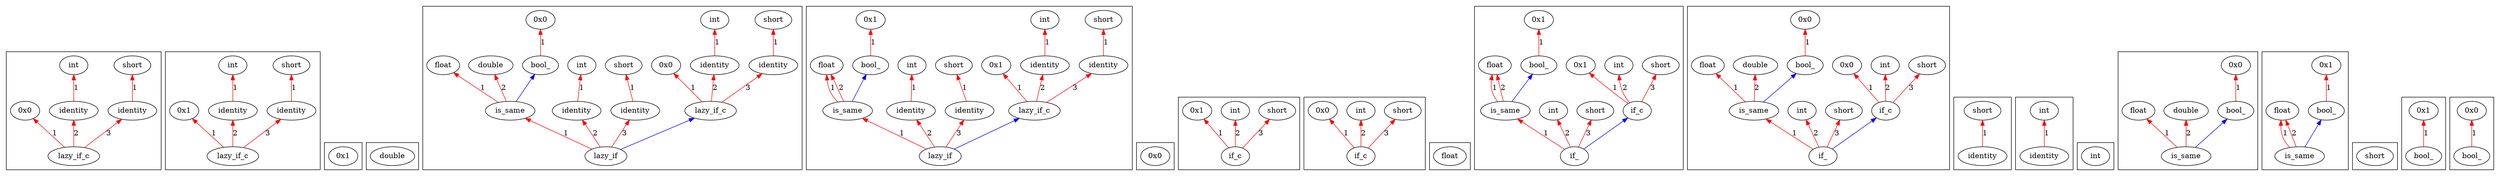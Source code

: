 digraph {
  rankdir="BT"; clusterrank="local";
  subgraph cluster_1 {
    n1_6_1084308575[label="lazy_if_c"];
    n1_6_1084308575 -> n2_8_1773484321[color="red" label="1"];
    n2_8_1773484321[label="0x0"];
    n1_6_1084308575 -> n2_6_48459961[color="red" label="2"];
    n2_6_48459961[label="identity"];
    n2_6_48459961 -> n3_1_41383048[color="red" label="1"];
    n3_1_41383048[label="int"];
    n1_6_1084308575 -> n2_6_271627768[color="red" label="3"];
    n2_6_271627768[label="identity"];
    n2_6_271627768 -> n3_1_41383024[color="red" label="1"];
    n3_1_41383024[label="short"];
  };
  subgraph cluster_3 {
    n3_6_3749178316[label="lazy_if_c"];
    n3_6_3749178316 -> n4_8_1030972443[color="red" label="1"];
    n4_8_1030972443[label="0x1"];
    n3_6_3749178316 -> n4_6_48459961[color="red" label="2"];
    n4_6_48459961[label="identity"];
    n4_6_48459961 -> n5_1_41383048[color="red" label="1"];
    n5_1_41383048[label="int"];
    n3_6_3749178316 -> n4_6_271627768[color="red" label="3"];
    n4_6_271627768[label="identity"];
    n4_6_271627768 -> n5_1_41383024[color="red" label="1"];
    n5_1_41383024[label="short"];
  };
  subgraph cluster_5 {
    n5_8_1030972443[label="0x1"];
  };
  subgraph cluster_7 {
    n7_1_41383264[label="double"];
  };
  subgraph cluster_9 {
    n9_6_3688079738[label="lazy_if"];
    n9_6_3688079738 -> n10_6_2249238753[color="red" label="1"];
    n10_6_2249238753[label="is_same"];
    n10_6_2249238753 -> n11_1_41383240[color="red" label="1"];
    n11_1_41383240[label="float"];
    n10_6_2249238753 -> n11_1_41383264[color="red" label="2"];
    n11_1_41383264[label="double"];
    n10_6_2249238753 -> n11_6_438925152[color="blue"];
    n11_6_438925152[label="bool_"];
    n11_6_438925152 -> n12_8_1773484321[color="red" label="1"];
    n12_8_1773484321[label="0x0"];
    n9_6_3688079738 -> n10_6_48459961[color="red" label="2"];
    n10_6_48459961[label="identity"];
    n10_6_48459961 -> n11_1_41383048[color="red" label="1"];
    n11_1_41383048[label="int"];
    n9_6_3688079738 -> n10_6_271627768[color="red" label="3"];
    n10_6_271627768[label="identity"];
    n10_6_271627768 -> n11_1_41383024[color="red" label="1"];
    n11_1_41383024[label="short"];
    n9_6_3688079738 -> n10_6_1084308575[color="blue"];
    n10_6_1084308575[label="lazy_if_c"];
    n10_6_1084308575 -> n11_8_1773484321[color="red" label="1"];
    n11_8_1773484321[label="0x0"];
    n10_6_1084308575 -> n11_6_48459961[color="red" label="2"];
    n11_6_48459961[label="identity"];
    n11_6_48459961 -> n12_1_41383048[color="red" label="1"];
    n12_1_41383048[label="int"];
    n10_6_1084308575 -> n11_6_271627768[color="red" label="3"];
    n11_6_271627768[label="identity"];
    n11_6_271627768 -> n12_1_41383024[color="red" label="1"];
    n12_1_41383024[label="short"];
  };
  subgraph cluster_11 {
    n11_6_1939216882[label="lazy_if"];
    n11_6_1939216882 -> n12_6_357846349[color="red" label="1"];
    n12_6_357846349[label="is_same"];
    n12_6_357846349 -> n13_1_41383240[color="red" label="1"];
    n13_1_41383240[label="float"];
    n12_6_357846349 -> n13_1_41383240[color="red" label="2"];
    n13_1_41383240[label="float"];
    n12_6_357846349 -> n13_6_3356527418[color="blue"];
    n13_6_3356527418[label="bool_"];
    n13_6_3356527418 -> n14_8_1030972443[color="red" label="1"];
    n14_8_1030972443[label="0x1"];
    n11_6_1939216882 -> n12_6_48459961[color="red" label="2"];
    n12_6_48459961[label="identity"];
    n12_6_48459961 -> n13_1_41383048[color="red" label="1"];
    n13_1_41383048[label="int"];
    n11_6_1939216882 -> n12_6_271627768[color="red" label="3"];
    n12_6_271627768[label="identity"];
    n12_6_271627768 -> n13_1_41383024[color="red" label="1"];
    n13_1_41383024[label="short"];
    n11_6_1939216882 -> n12_6_3749178316[color="blue"];
    n12_6_3749178316[label="lazy_if_c"];
    n12_6_3749178316 -> n13_8_1030972443[color="red" label="1"];
    n13_8_1030972443[label="0x1"];
    n12_6_3749178316 -> n13_6_48459961[color="red" label="2"];
    n13_6_48459961[label="identity"];
    n13_6_48459961 -> n14_1_41383048[color="red" label="1"];
    n14_1_41383048[label="int"];
    n12_6_3749178316 -> n13_6_271627768[color="red" label="3"];
    n13_6_271627768[label="identity"];
    n13_6_271627768 -> n14_1_41383024[color="red" label="1"];
    n14_1_41383024[label="short"];
  };
  subgraph cluster_13 {
    n13_8_1773484321[label="0x0"];
  };
  subgraph cluster_15 {
    n15_6_1520026926[label="if_c"];
    n15_6_1520026926 -> n16_8_1030972443[color="red" label="1"];
    n16_8_1030972443[label="0x1"];
    n15_6_1520026926 -> n16_1_41383048[color="red" label="2"];
    n16_1_41383048[label="int"];
    n15_6_1520026926 -> n16_1_41383024[color="red" label="3"];
    n16_1_41383024[label="short"];
  };
  subgraph cluster_17 {
    n17_6_4250714149[label="if_c"];
    n17_6_4250714149 -> n18_8_1773484321[color="red" label="1"];
    n18_8_1773484321[label="0x0"];
    n17_6_4250714149 -> n18_1_41383048[color="red" label="2"];
    n18_1_41383048[label="int"];
    n17_6_4250714149 -> n18_1_41383024[color="red" label="3"];
    n18_1_41383024[label="short"];
  };
  subgraph cluster_19 {
    n19_1_41383240[label="float"];
  };
  subgraph cluster_21 {
    n21_6_1978832469[label="if_"];
    n21_6_1978832469 -> n22_6_357846349[color="red" label="1"];
    n22_6_357846349[label="is_same"];
    n22_6_357846349 -> n23_1_41383240[color="red" label="1"];
    n23_1_41383240[label="float"];
    n22_6_357846349 -> n23_1_41383240[color="red" label="2"];
    n23_1_41383240[label="float"];
    n22_6_357846349 -> n23_6_3356527418[color="blue"];
    n23_6_3356527418[label="bool_"];
    n23_6_3356527418 -> n24_8_1030972443[color="red" label="1"];
    n24_8_1030972443[label="0x1"];
    n21_6_1978832469 -> n22_1_41383048[color="red" label="2"];
    n22_1_41383048[label="int"];
    n21_6_1978832469 -> n22_1_41383024[color="red" label="3"];
    n22_1_41383024[label="short"];
    n21_6_1978832469 -> n22_6_1520026926[color="blue"];
    n22_6_1520026926[label="if_c"];
    n22_6_1520026926 -> n23_8_1030972443[color="red" label="1"];
    n23_8_1030972443[label="0x1"];
    n22_6_1520026926 -> n23_1_41383048[color="red" label="2"];
    n23_1_41383048[label="int"];
    n22_6_1520026926 -> n23_1_41383024[color="red" label="3"];
    n23_1_41383024[label="short"];
  };
  subgraph cluster_23 {
    n23_6_1168933085[label="if_"];
    n23_6_1168933085 -> n24_6_2249238753[color="red" label="1"];
    n24_6_2249238753[label="is_same"];
    n24_6_2249238753 -> n25_1_41383240[color="red" label="1"];
    n25_1_41383240[label="float"];
    n24_6_2249238753 -> n25_1_41383264[color="red" label="2"];
    n25_1_41383264[label="double"];
    n24_6_2249238753 -> n25_6_438925152[color="blue"];
    n25_6_438925152[label="bool_"];
    n25_6_438925152 -> n26_8_1773484321[color="red" label="1"];
    n26_8_1773484321[label="0x0"];
    n23_6_1168933085 -> n24_1_41383048[color="red" label="2"];
    n24_1_41383048[label="int"];
    n23_6_1168933085 -> n24_1_41383024[color="red" label="3"];
    n24_1_41383024[label="short"];
    n23_6_1168933085 -> n24_6_4250714149[color="blue"];
    n24_6_4250714149[label="if_c"];
    n24_6_4250714149 -> n25_8_1773484321[color="red" label="1"];
    n25_8_1773484321[label="0x0"];
    n24_6_4250714149 -> n25_1_41383048[color="red" label="2"];
    n25_1_41383048[label="int"];
    n24_6_4250714149 -> n25_1_41383024[color="red" label="3"];
    n25_1_41383024[label="short"];
  };
  subgraph cluster_25 {
    n25_6_271627768[label="identity"];
    n25_6_271627768 -> n26_1_41383024[color="red" label="1"];
    n26_1_41383024[label="short"];
  };
  subgraph cluster_27 {
    n27_6_48459961[label="identity"];
    n27_6_48459961 -> n28_1_41383048[color="red" label="1"];
    n28_1_41383048[label="int"];
  };
  subgraph cluster_29 {
    n29_1_41383048[label="int"];
  };
  subgraph cluster_31 {
    n31_6_2249238753[label="is_same"];
    n31_6_2249238753 -> n32_1_41383240[color="red" label="1"];
    n32_1_41383240[label="float"];
    n31_6_2249238753 -> n32_1_41383264[color="red" label="2"];
    n32_1_41383264[label="double"];
    n31_6_2249238753 -> n32_6_438925152[color="blue"];
    n32_6_438925152[label="bool_"];
    n32_6_438925152 -> n33_8_1773484321[color="red" label="1"];
    n33_8_1773484321[label="0x0"];
  };
  subgraph cluster_33 {
    n33_6_357846349[label="is_same"];
    n33_6_357846349 -> n34_1_41383240[color="red" label="1"];
    n34_1_41383240[label="float"];
    n33_6_357846349 -> n34_1_41383240[color="red" label="2"];
    n34_1_41383240[label="float"];
    n33_6_357846349 -> n34_6_3356527418[color="blue"];
    n34_6_3356527418[label="bool_"];
    n34_6_3356527418 -> n35_8_1030972443[color="red" label="1"];
    n35_8_1030972443[label="0x1"];
  };
  subgraph cluster_35 {
    n35_1_41383024[label="short"];
  };
  subgraph cluster_37 {
    n37_6_3356527418[label="bool_"];
    n37_6_3356527418 -> n38_8_1030972443[color="red" label="1"];
    n38_8_1030972443[label="0x1"];
  };
  subgraph cluster_39 {
    n39_6_438925152[label="bool_"];
    n39_6_438925152 -> n40_8_1773484321[color="red" label="1"];
    n40_8_1773484321[label="0x0"];
  };
}
